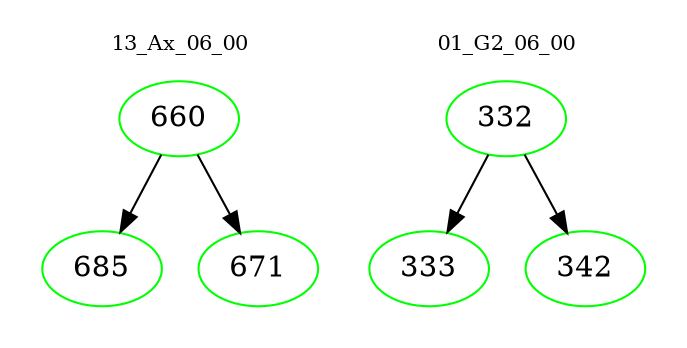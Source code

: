 digraph{
subgraph cluster_0 {
color = white
label = "13_Ax_06_00";
fontsize=10;
T0_660 [label="660", color="green"]
T0_660 -> T0_685 [color="black"]
T0_685 [label="685", color="green"]
T0_660 -> T0_671 [color="black"]
T0_671 [label="671", color="green"]
}
subgraph cluster_1 {
color = white
label = "01_G2_06_00";
fontsize=10;
T1_332 [label="332", color="green"]
T1_332 -> T1_333 [color="black"]
T1_333 [label="333", color="green"]
T1_332 -> T1_342 [color="black"]
T1_342 [label="342", color="green"]
}
}
